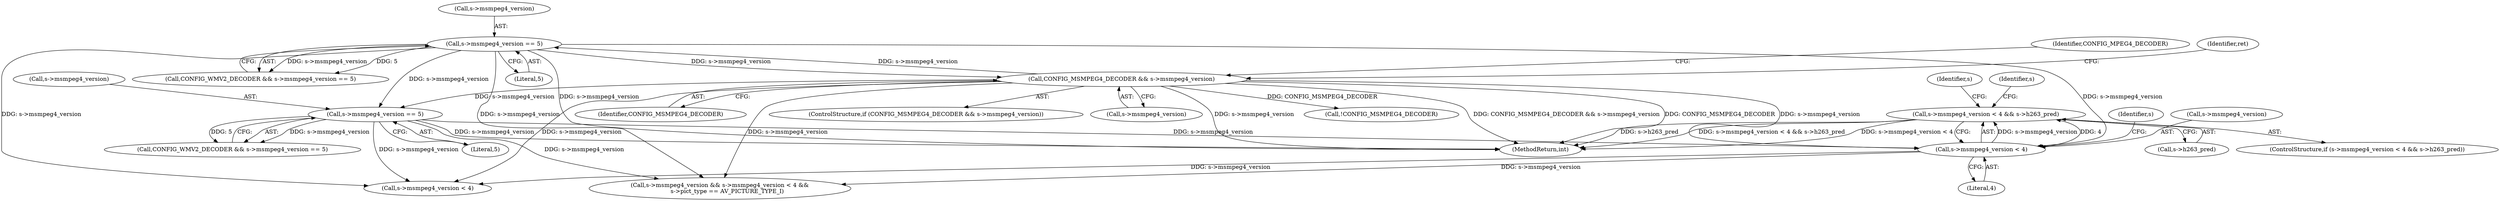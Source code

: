 digraph "0_FFmpeg_bd27a9364ca274ca97f1df6d984e88a0700fb235_0@pointer" {
"1001119" [label="(Call,s->msmpeg4_version < 4 && s->h263_pred)"];
"1001120" [label="(Call,s->msmpeg4_version < 4)"];
"1000987" [label="(Call,s->msmpeg4_version == 5)"];
"1000401" [label="(Call,s->msmpeg4_version == 5)"];
"1000413" [label="(Call,CONFIG_MSMPEG4_DECODER && s->msmpeg4_version)"];
"1001126" [label="(Identifier,s)"];
"1000412" [label="(ControlStructure,if (CONFIG_MSMPEG4_DECODER && s->msmpeg4_version))"];
"1000420" [label="(Identifier,ret)"];
"1000987" [label="(Call,s->msmpeg4_version == 5)"];
"1001124" [label="(Literal,4)"];
"1000991" [label="(Literal,5)"];
"1001125" [label="(Call,s->h263_pred)"];
"1000415" [label="(Call,s->msmpeg4_version)"];
"1000426" [label="(Identifier,CONFIG_MPEG4_DECODER)"];
"1000399" [label="(Call,CONFIG_WMV2_DECODER && s->msmpeg4_version == 5)"];
"1001144" [label="(Call,s->msmpeg4_version < 4)"];
"1000405" [label="(Literal,5)"];
"1000985" [label="(Call,CONFIG_WMV2_DECODER && s->msmpeg4_version == 5)"];
"1000413" [label="(Call,CONFIG_MSMPEG4_DECODER && s->msmpeg4_version)"];
"1001156" [label="(Call,!CONFIG_MSMPEG4_DECODER)"];
"1001474" [label="(MethodReturn,int)"];
"1001133" [label="(Identifier,s)"];
"1001139" [label="(Call,s->msmpeg4_version && s->msmpeg4_version < 4 &&\n        s->pict_type == AV_PICTURE_TYPE_I)"];
"1000988" [label="(Call,s->msmpeg4_version)"];
"1000402" [label="(Call,s->msmpeg4_version)"];
"1000414" [label="(Identifier,CONFIG_MSMPEG4_DECODER)"];
"1001121" [label="(Call,s->msmpeg4_version)"];
"1001120" [label="(Call,s->msmpeg4_version < 4)"];
"1001129" [label="(Identifier,s)"];
"1001119" [label="(Call,s->msmpeg4_version < 4 && s->h263_pred)"];
"1001118" [label="(ControlStructure,if (s->msmpeg4_version < 4 && s->h263_pred))"];
"1000401" [label="(Call,s->msmpeg4_version == 5)"];
"1001119" -> "1001118"  [label="AST: "];
"1001119" -> "1001120"  [label="CFG: "];
"1001119" -> "1001125"  [label="CFG: "];
"1001120" -> "1001119"  [label="AST: "];
"1001125" -> "1001119"  [label="AST: "];
"1001129" -> "1001119"  [label="CFG: "];
"1001133" -> "1001119"  [label="CFG: "];
"1001119" -> "1001474"  [label="DDG: s->msmpeg4_version < 4 && s->h263_pred"];
"1001119" -> "1001474"  [label="DDG: s->msmpeg4_version < 4"];
"1001119" -> "1001474"  [label="DDG: s->h263_pred"];
"1001120" -> "1001119"  [label="DDG: s->msmpeg4_version"];
"1001120" -> "1001119"  [label="DDG: 4"];
"1001120" -> "1001124"  [label="CFG: "];
"1001121" -> "1001120"  [label="AST: "];
"1001124" -> "1001120"  [label="AST: "];
"1001126" -> "1001120"  [label="CFG: "];
"1000987" -> "1001120"  [label="DDG: s->msmpeg4_version"];
"1000401" -> "1001120"  [label="DDG: s->msmpeg4_version"];
"1000413" -> "1001120"  [label="DDG: s->msmpeg4_version"];
"1001120" -> "1001139"  [label="DDG: s->msmpeg4_version"];
"1001120" -> "1001144"  [label="DDG: s->msmpeg4_version"];
"1000987" -> "1000985"  [label="AST: "];
"1000987" -> "1000991"  [label="CFG: "];
"1000988" -> "1000987"  [label="AST: "];
"1000991" -> "1000987"  [label="AST: "];
"1000985" -> "1000987"  [label="CFG: "];
"1000987" -> "1001474"  [label="DDG: s->msmpeg4_version"];
"1000987" -> "1000985"  [label="DDG: s->msmpeg4_version"];
"1000987" -> "1000985"  [label="DDG: 5"];
"1000401" -> "1000987"  [label="DDG: s->msmpeg4_version"];
"1000413" -> "1000987"  [label="DDG: s->msmpeg4_version"];
"1000987" -> "1001139"  [label="DDG: s->msmpeg4_version"];
"1000987" -> "1001144"  [label="DDG: s->msmpeg4_version"];
"1000401" -> "1000399"  [label="AST: "];
"1000401" -> "1000405"  [label="CFG: "];
"1000402" -> "1000401"  [label="AST: "];
"1000405" -> "1000401"  [label="AST: "];
"1000399" -> "1000401"  [label="CFG: "];
"1000401" -> "1001474"  [label="DDG: s->msmpeg4_version"];
"1000401" -> "1000399"  [label="DDG: s->msmpeg4_version"];
"1000401" -> "1000399"  [label="DDG: 5"];
"1000413" -> "1000401"  [label="DDG: s->msmpeg4_version"];
"1000401" -> "1000413"  [label="DDG: s->msmpeg4_version"];
"1000401" -> "1001139"  [label="DDG: s->msmpeg4_version"];
"1000401" -> "1001144"  [label="DDG: s->msmpeg4_version"];
"1000413" -> "1000412"  [label="AST: "];
"1000413" -> "1000414"  [label="CFG: "];
"1000413" -> "1000415"  [label="CFG: "];
"1000414" -> "1000413"  [label="AST: "];
"1000415" -> "1000413"  [label="AST: "];
"1000420" -> "1000413"  [label="CFG: "];
"1000426" -> "1000413"  [label="CFG: "];
"1000413" -> "1001474"  [label="DDG: CONFIG_MSMPEG4_DECODER"];
"1000413" -> "1001474"  [label="DDG: CONFIG_MSMPEG4_DECODER && s->msmpeg4_version"];
"1000413" -> "1001474"  [label="DDG: s->msmpeg4_version"];
"1000413" -> "1001139"  [label="DDG: s->msmpeg4_version"];
"1000413" -> "1001144"  [label="DDG: s->msmpeg4_version"];
"1000413" -> "1001156"  [label="DDG: CONFIG_MSMPEG4_DECODER"];
}
